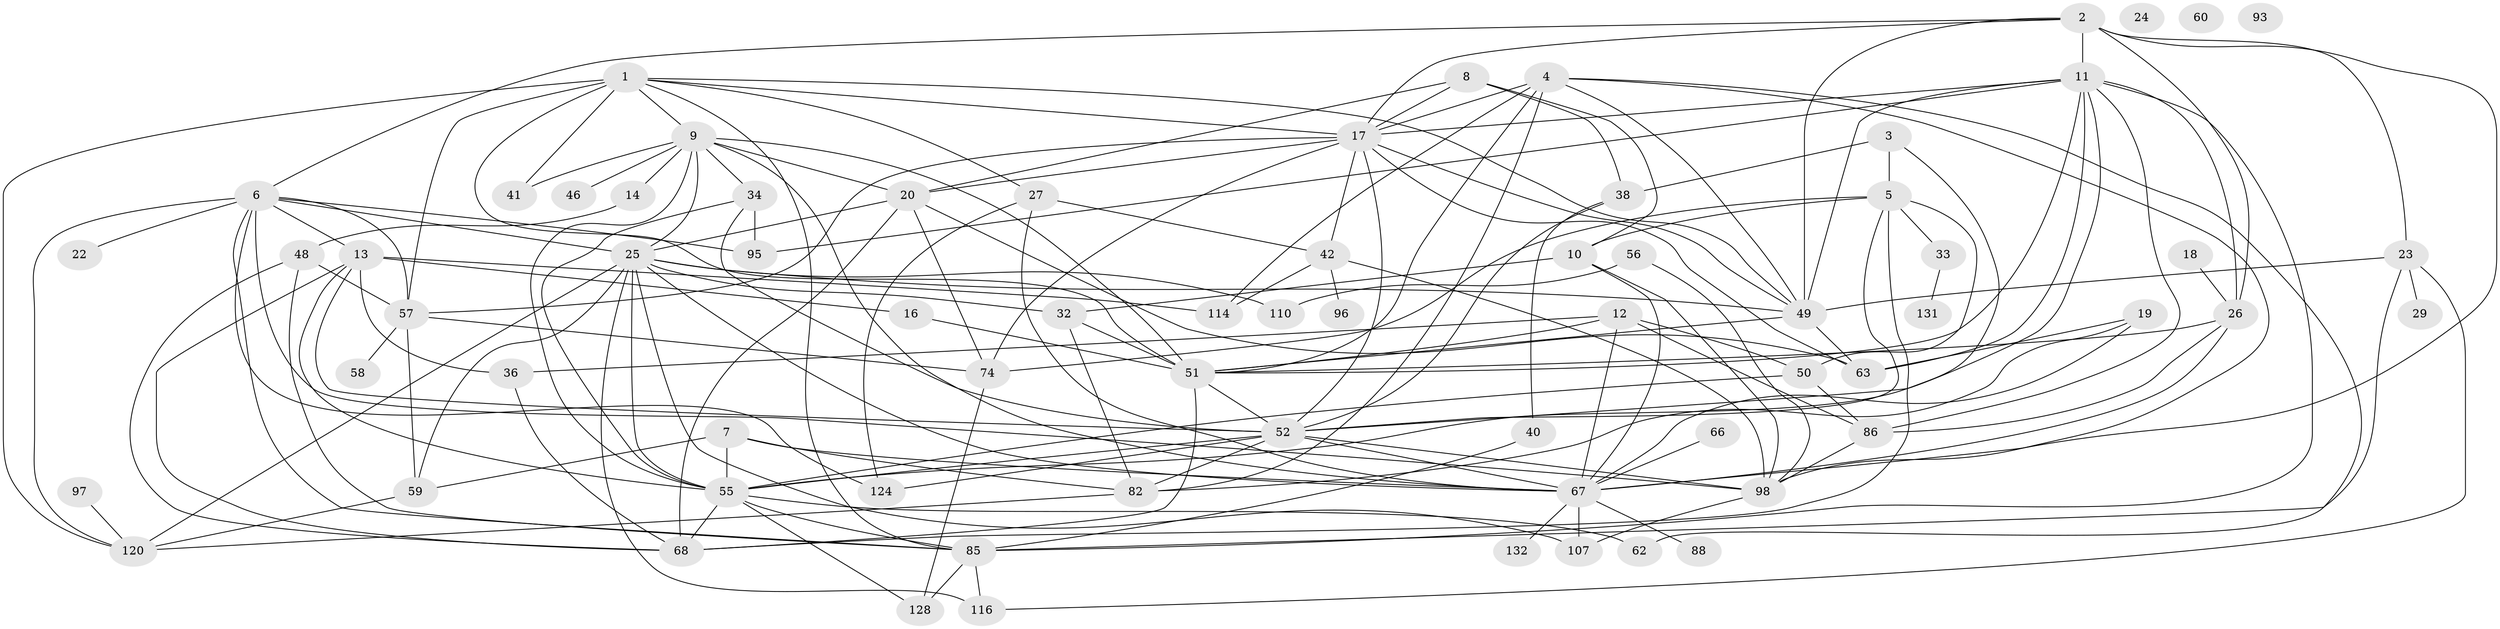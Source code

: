 // original degree distribution, {5: 0.1347517730496454, 6: 0.05673758865248227, 3: 0.2127659574468085, 7: 0.04964539007092199, 4: 0.16312056737588654, 2: 0.23404255319148937, 1: 0.09929078014184398, 0: 0.02127659574468085, 8: 0.014184397163120567, 9: 0.014184397163120567}
// Generated by graph-tools (version 1.1) at 2025/12/03/09/25 04:12:58]
// undirected, 70 vertices, 165 edges
graph export_dot {
graph [start="1"]
  node [color=gray90,style=filled];
  1 [super="+39"];
  2 [super="+80"];
  3;
  4 [super="+79+140+81"];
  5;
  6 [super="+136+37"];
  7;
  8;
  9 [super="+21"];
  10 [super="+69"];
  11 [super="+45+15"];
  12 [super="+31"];
  13 [super="+35"];
  14;
  16;
  17 [super="+43+84"];
  18;
  19 [super="+138"];
  20 [super="+90"];
  22;
  23 [super="+28"];
  24;
  25 [super="+30+44+111"];
  26 [super="+104"];
  27 [super="+77"];
  29;
  32 [super="+89"];
  33;
  34;
  36;
  38 [super="+105"];
  40;
  41 [super="+54"];
  42 [super="+141+134"];
  46;
  48 [super="+87"];
  49 [super="+117"];
  50 [super="+103+53+99"];
  51 [super="+65"];
  52 [super="+61"];
  55 [super="+75+101"];
  56;
  57 [super="+130+72"];
  58;
  59 [super="+71"];
  60;
  62;
  63 [super="+108"];
  66 [super="+118"];
  67 [super="+70"];
  68 [super="+94"];
  74 [super="+78"];
  82 [super="+91+122+112"];
  85 [super="+106"];
  86 [super="+126"];
  88;
  93;
  95;
  96;
  97 [super="+139"];
  98 [super="+125"];
  107;
  110;
  114;
  116 [super="+137"];
  120;
  124;
  128;
  131;
  132;
  1 -- 9;
  1 -- 17;
  1 -- 85;
  1 -- 51 [weight=2];
  1 -- 49;
  1 -- 41;
  1 -- 27;
  1 -- 120;
  1 -- 57;
  2 -- 26;
  2 -- 49;
  2 -- 6;
  2 -- 67;
  2 -- 11;
  2 -- 17;
  2 -- 23;
  3 -- 5;
  3 -- 38;
  3 -- 55;
  4 -- 62;
  4 -- 114;
  4 -- 17;
  4 -- 51;
  4 -- 98;
  4 -- 49;
  4 -- 82;
  5 -- 10;
  5 -- 33;
  5 -- 68;
  5 -- 52;
  5 -- 74;
  5 -- 50;
  6 -- 22;
  6 -- 13;
  6 -- 85;
  6 -- 98 [weight=2];
  6 -- 120;
  6 -- 25;
  6 -- 124;
  6 -- 95;
  6 -- 57;
  7 -- 59;
  7 -- 82;
  7 -- 67;
  7 -- 55;
  8 -- 38;
  8 -- 17;
  8 -- 10;
  8 -- 20;
  9 -- 14;
  9 -- 51;
  9 -- 34 [weight=2];
  9 -- 67;
  9 -- 41;
  9 -- 46;
  9 -- 20;
  9 -- 55 [weight=2];
  9 -- 25;
  10 -- 67;
  10 -- 32;
  10 -- 98;
  11 -- 17;
  11 -- 51;
  11 -- 85;
  11 -- 26;
  11 -- 95;
  11 -- 52;
  11 -- 86;
  11 -- 63;
  11 -- 49;
  12 -- 67;
  12 -- 51;
  12 -- 36;
  12 -- 86;
  12 -- 50;
  13 -- 36;
  13 -- 114;
  13 -- 16;
  13 -- 52;
  13 -- 68;
  13 -- 55;
  14 -- 48;
  16 -- 51;
  17 -- 49;
  17 -- 42;
  17 -- 20;
  17 -- 52;
  17 -- 74 [weight=2];
  17 -- 63;
  17 -- 57;
  18 -- 26;
  19 -- 82;
  19 -- 67;
  19 -- 63;
  20 -- 63;
  20 -- 74;
  20 -- 25 [weight=3];
  20 -- 68;
  23 -- 85;
  23 -- 49;
  23 -- 116;
  23 -- 29;
  25 -- 67;
  25 -- 55;
  25 -- 120;
  25 -- 59;
  25 -- 32;
  25 -- 107;
  25 -- 110;
  25 -- 49;
  25 -- 116;
  26 -- 67;
  26 -- 51;
  26 -- 86;
  27 -- 67;
  27 -- 124;
  27 -- 42;
  32 -- 51;
  32 -- 82;
  33 -- 131;
  34 -- 95;
  34 -- 52;
  34 -- 55;
  36 -- 68;
  38 -- 52;
  38 -- 40;
  40 -- 85;
  42 -- 98;
  42 -- 96;
  42 -- 114;
  48 -- 68;
  48 -- 57;
  48 -- 85;
  49 -- 63;
  49 -- 51;
  50 -- 86;
  50 -- 55;
  51 -- 52;
  51 -- 68;
  52 -- 124;
  52 -- 98;
  52 -- 67;
  52 -- 55;
  52 -- 82;
  55 -- 62;
  55 -- 128;
  55 -- 68;
  55 -- 85;
  56 -- 98;
  56 -- 110;
  57 -- 74;
  57 -- 58;
  57 -- 59;
  59 -- 120;
  66 -- 67;
  67 -- 132;
  67 -- 107;
  67 -- 88;
  74 -- 128;
  82 -- 120;
  85 -- 128;
  85 -- 116;
  86 -- 98;
  97 -- 120;
  98 -- 107;
}
